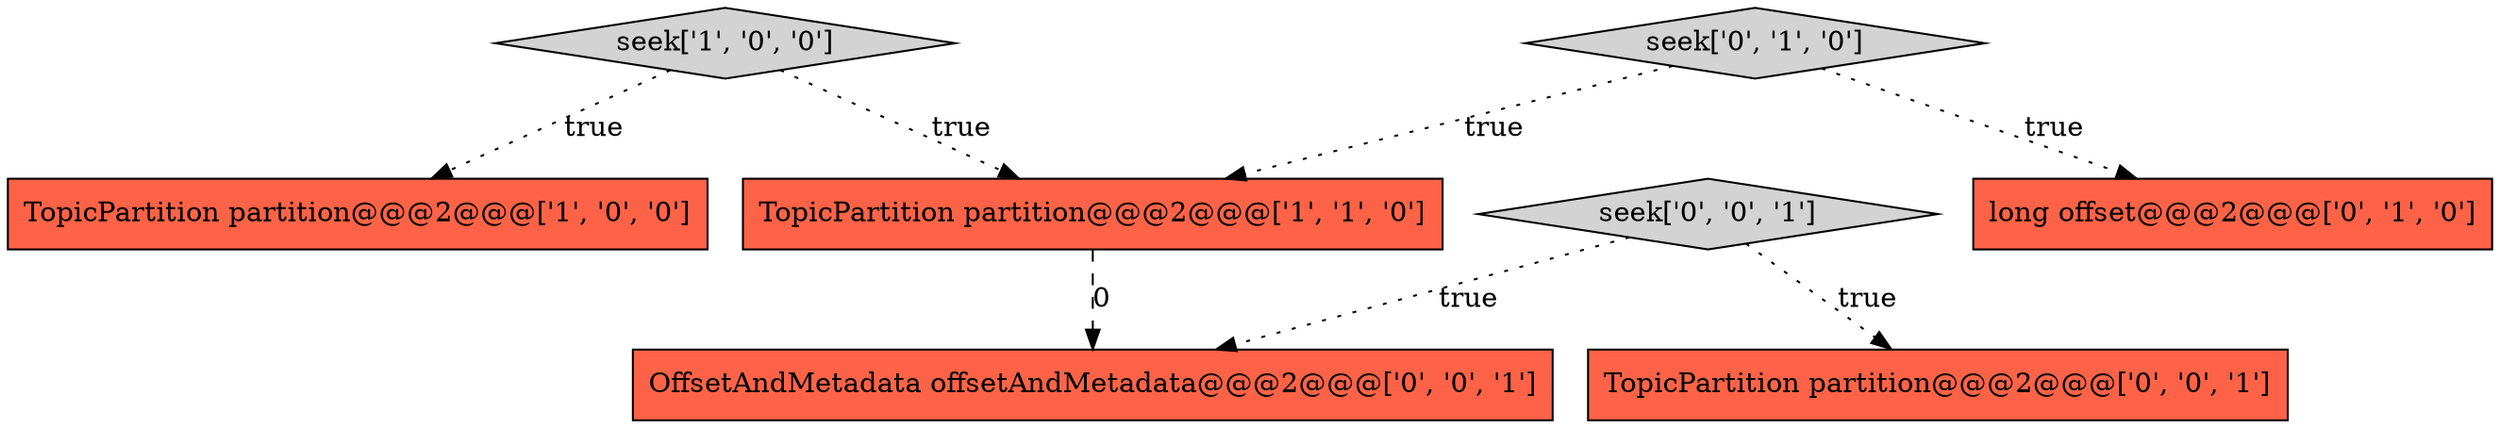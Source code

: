 digraph {
1 [style = filled, label = "TopicPartition partition@@@2@@@['1', '0', '0']", fillcolor = tomato, shape = box image = "AAA0AAABBB1BBB"];
2 [style = filled, label = "TopicPartition partition@@@2@@@['1', '1', '0']", fillcolor = tomato, shape = box image = "AAA0AAABBB1BBB"];
6 [style = filled, label = "seek['0', '0', '1']", fillcolor = lightgray, shape = diamond image = "AAA0AAABBB3BBB"];
5 [style = filled, label = "TopicPartition partition@@@2@@@['0', '0', '1']", fillcolor = tomato, shape = box image = "AAA0AAABBB3BBB"];
4 [style = filled, label = "seek['0', '1', '0']", fillcolor = lightgray, shape = diamond image = "AAA0AAABBB2BBB"];
7 [style = filled, label = "OffsetAndMetadata offsetAndMetadata@@@2@@@['0', '0', '1']", fillcolor = tomato, shape = box image = "AAA0AAABBB3BBB"];
0 [style = filled, label = "seek['1', '0', '0']", fillcolor = lightgray, shape = diamond image = "AAA0AAABBB1BBB"];
3 [style = filled, label = "long offset@@@2@@@['0', '1', '0']", fillcolor = tomato, shape = box image = "AAA0AAABBB2BBB"];
4->3 [style = dotted, label="true"];
0->2 [style = dotted, label="true"];
2->7 [style = dashed, label="0"];
4->2 [style = dotted, label="true"];
6->5 [style = dotted, label="true"];
0->1 [style = dotted, label="true"];
6->7 [style = dotted, label="true"];
}
